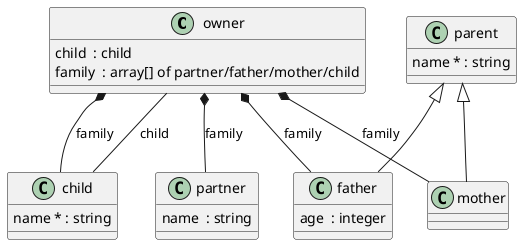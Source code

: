 @startuml

class owner {
  child  : child
  family  : array[] of partner/father/mother/child

}
owner -- child  :  child
owner *-- partner  :  family
owner *-- father  :  family
owner *-- mother  :  family
owner *-- child  :  family

class partner {
  name  : string

}

class child {
  name * : string

}

class parent {
  name * : string

}

class father {
  age  : integer

}
parent <|-- father

class mother {

}
parent <|-- mother
@enduml
